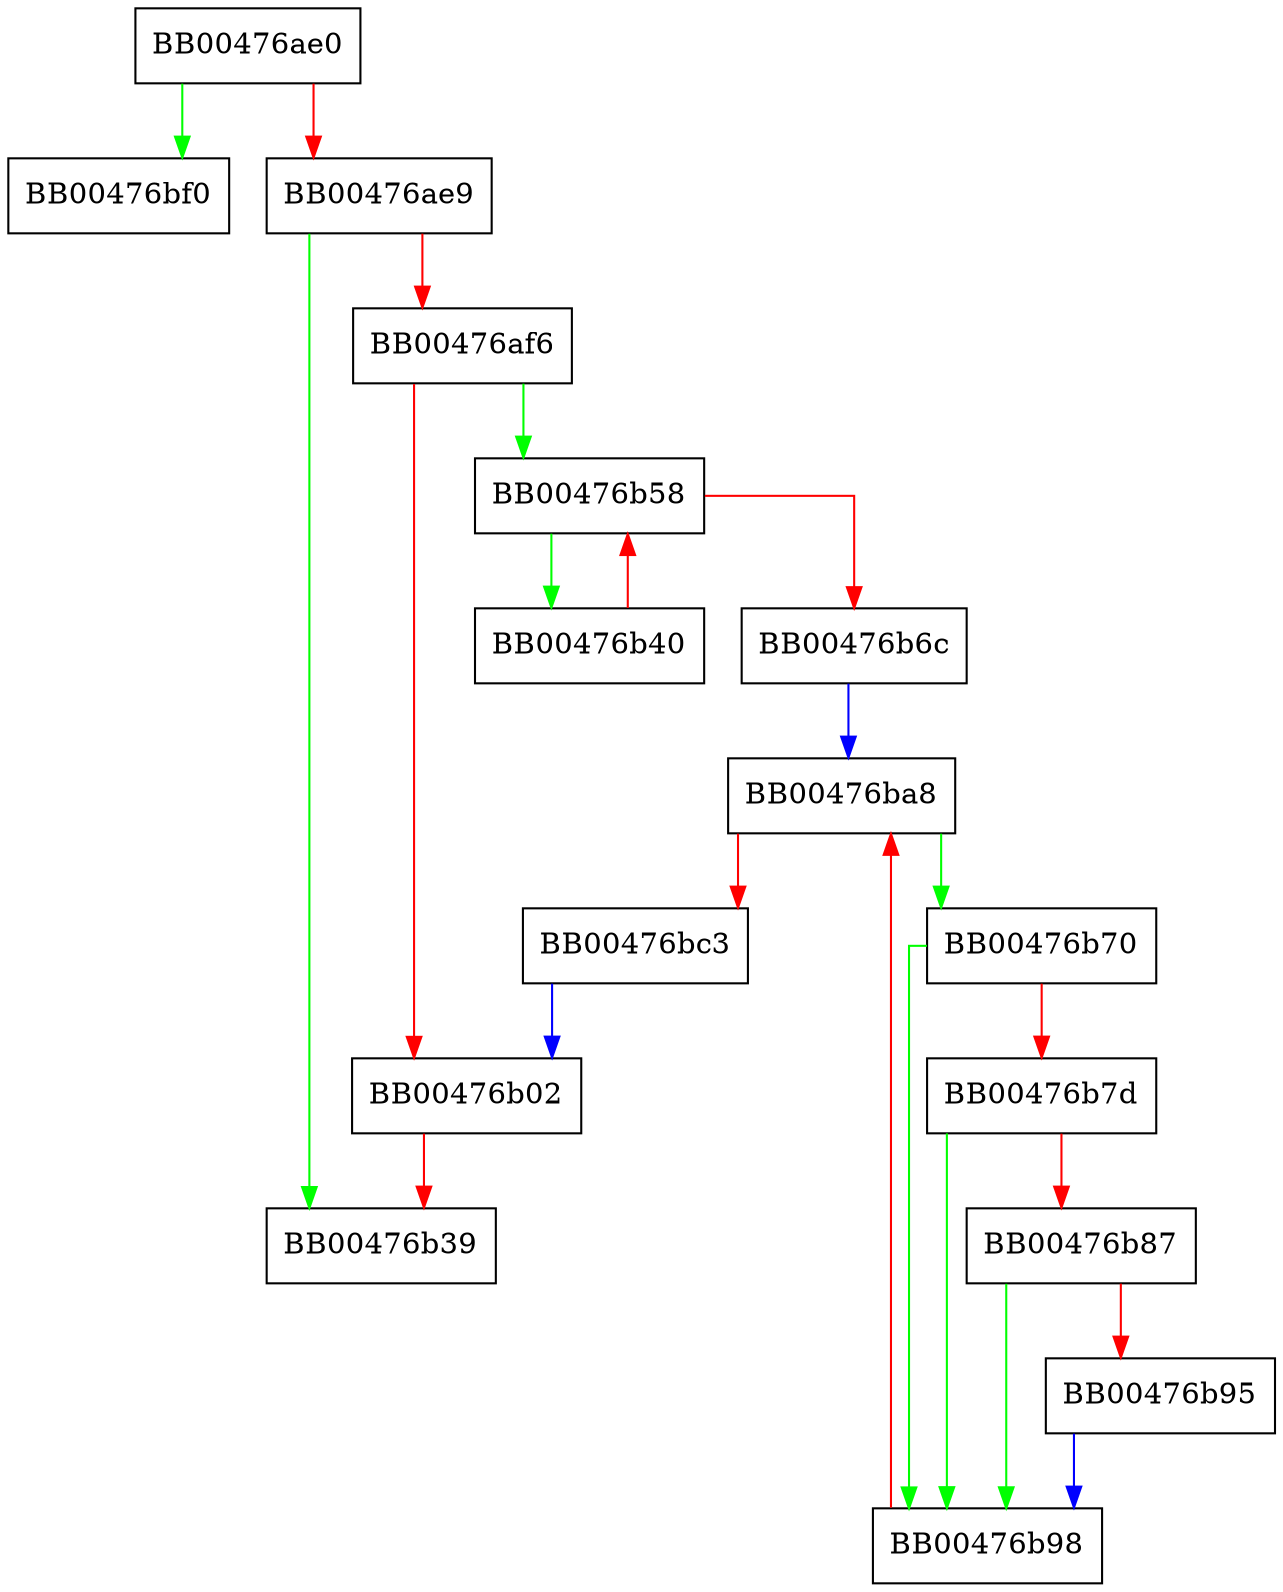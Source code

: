 digraph dtls1_free {
  node [shape="box"];
  graph [splines=ortho];
  BB00476ae0 -> BB00476bf0 [color="green"];
  BB00476ae0 -> BB00476ae9 [color="red"];
  BB00476ae9 -> BB00476b39 [color="green"];
  BB00476ae9 -> BB00476af6 [color="red"];
  BB00476af6 -> BB00476b58 [color="green"];
  BB00476af6 -> BB00476b02 [color="red"];
  BB00476b02 -> BB00476b39 [color="red"];
  BB00476b40 -> BB00476b58 [color="red"];
  BB00476b58 -> BB00476b40 [color="green"];
  BB00476b58 -> BB00476b6c [color="red"];
  BB00476b6c -> BB00476ba8 [color="blue"];
  BB00476b70 -> BB00476b98 [color="green"];
  BB00476b70 -> BB00476b7d [color="red"];
  BB00476b7d -> BB00476b98 [color="green"];
  BB00476b7d -> BB00476b87 [color="red"];
  BB00476b87 -> BB00476b98 [color="green"];
  BB00476b87 -> BB00476b95 [color="red"];
  BB00476b95 -> BB00476b98 [color="blue"];
  BB00476b98 -> BB00476ba8 [color="red"];
  BB00476ba8 -> BB00476b70 [color="green"];
  BB00476ba8 -> BB00476bc3 [color="red"];
  BB00476bc3 -> BB00476b02 [color="blue"];
}